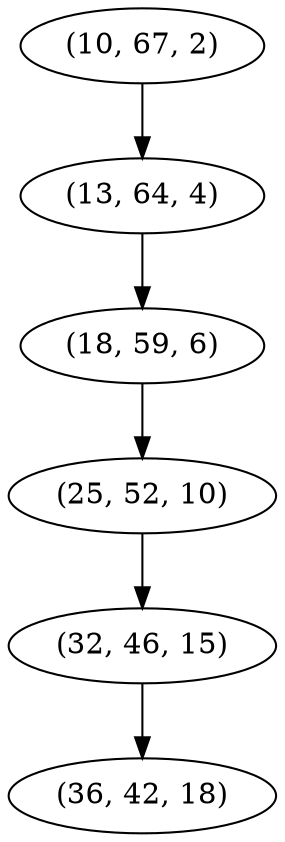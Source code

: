 digraph tree {
    "(10, 67, 2)";
    "(13, 64, 4)";
    "(18, 59, 6)";
    "(25, 52, 10)";
    "(32, 46, 15)";
    "(36, 42, 18)";
    "(10, 67, 2)" -> "(13, 64, 4)";
    "(13, 64, 4)" -> "(18, 59, 6)";
    "(18, 59, 6)" -> "(25, 52, 10)";
    "(25, 52, 10)" -> "(32, 46, 15)";
    "(32, 46, 15)" -> "(36, 42, 18)";
}
